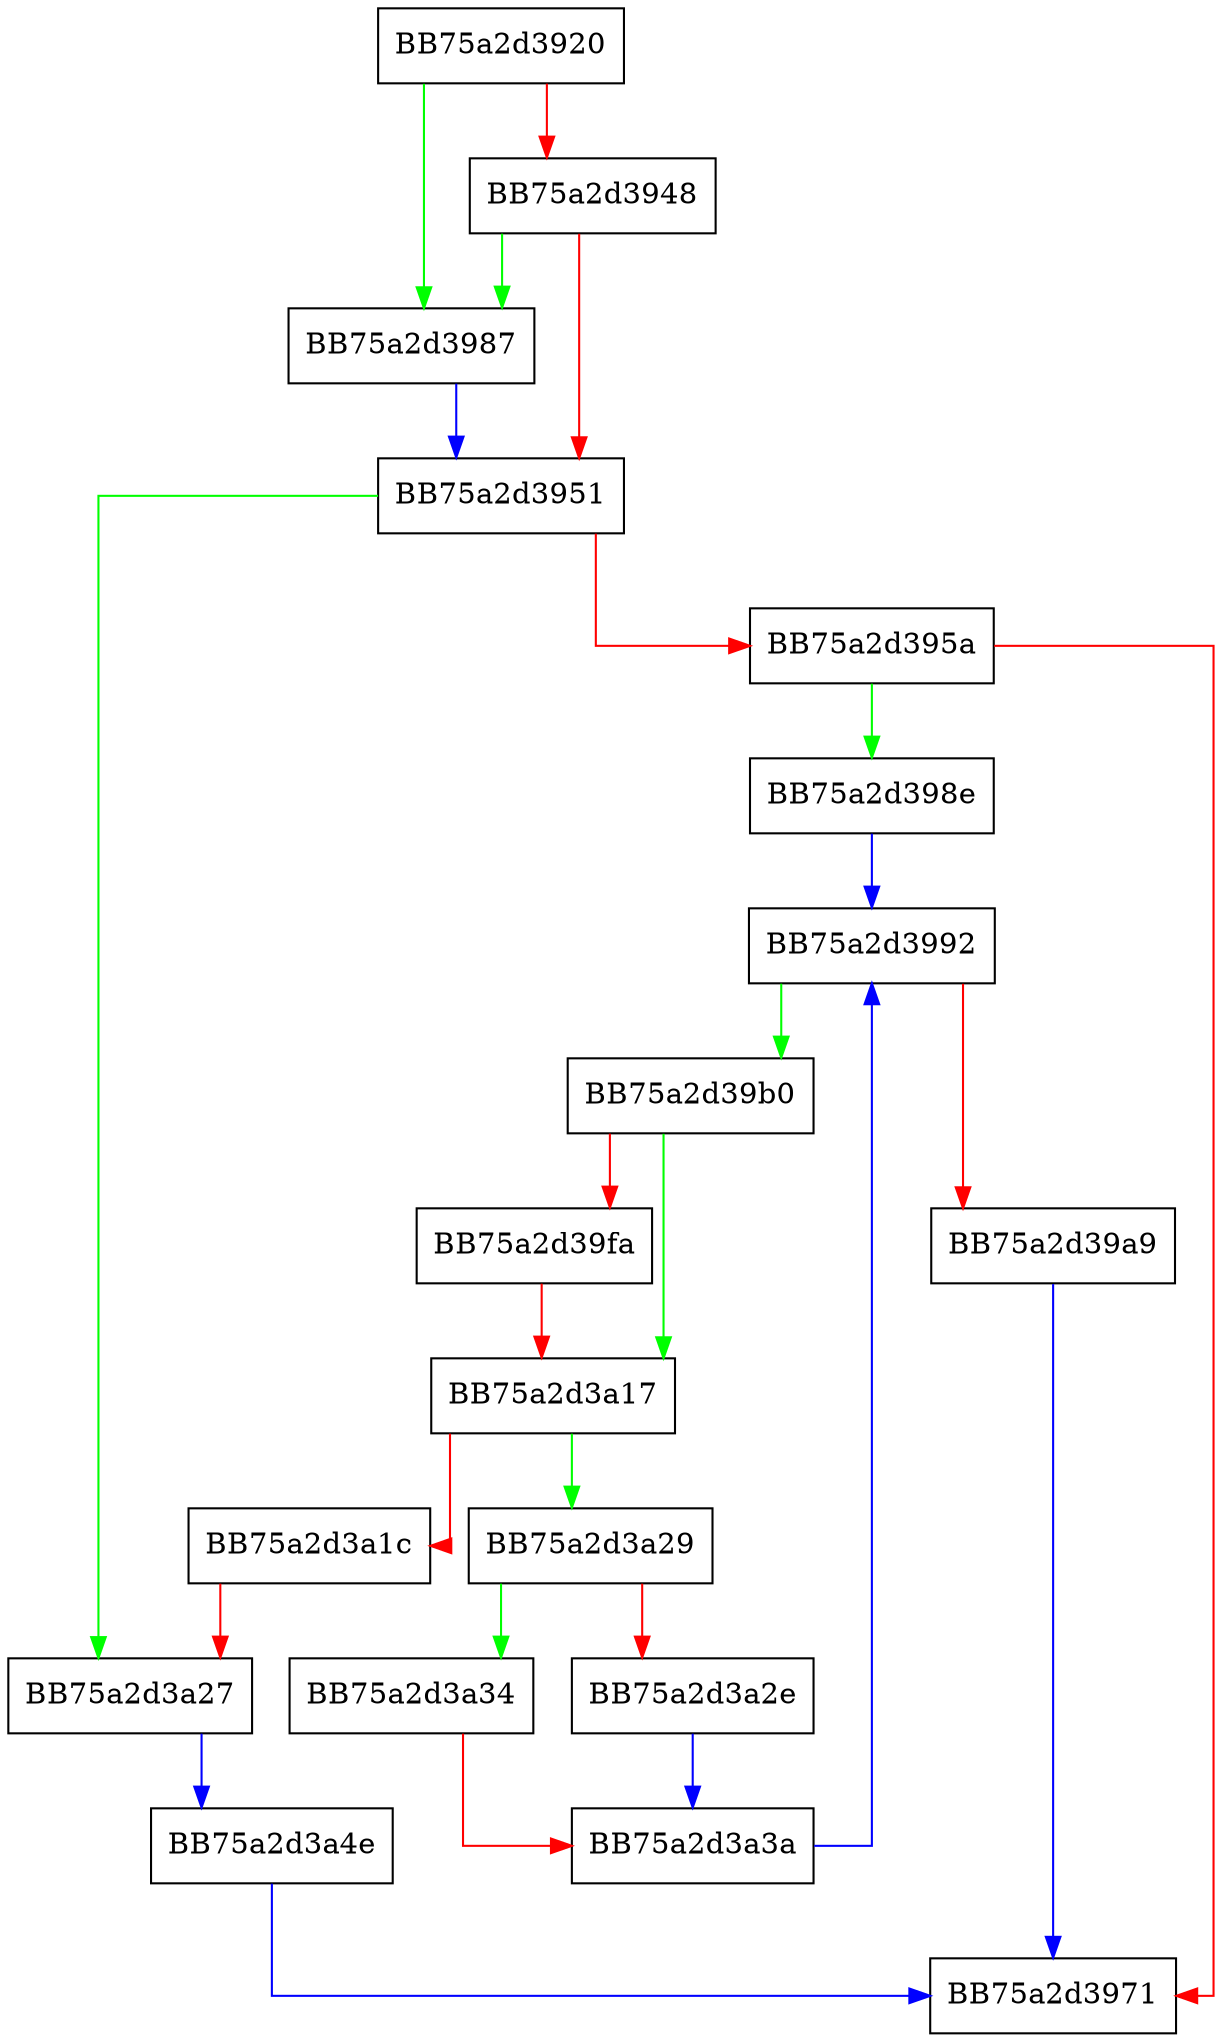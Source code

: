 digraph MpInitializeDefaultAttributes {
  node [shape="box"];
  graph [splines=ortho];
  BB75a2d3920 -> BB75a2d3987 [color="green"];
  BB75a2d3920 -> BB75a2d3948 [color="red"];
  BB75a2d3948 -> BB75a2d3987 [color="green"];
  BB75a2d3948 -> BB75a2d3951 [color="red"];
  BB75a2d3951 -> BB75a2d3a27 [color="green"];
  BB75a2d3951 -> BB75a2d395a [color="red"];
  BB75a2d395a -> BB75a2d398e [color="green"];
  BB75a2d395a -> BB75a2d3971 [color="red"];
  BB75a2d3987 -> BB75a2d3951 [color="blue"];
  BB75a2d398e -> BB75a2d3992 [color="blue"];
  BB75a2d3992 -> BB75a2d39b0 [color="green"];
  BB75a2d3992 -> BB75a2d39a9 [color="red"];
  BB75a2d39a9 -> BB75a2d3971 [color="blue"];
  BB75a2d39b0 -> BB75a2d3a17 [color="green"];
  BB75a2d39b0 -> BB75a2d39fa [color="red"];
  BB75a2d39fa -> BB75a2d3a17 [color="red"];
  BB75a2d3a17 -> BB75a2d3a29 [color="green"];
  BB75a2d3a17 -> BB75a2d3a1c [color="red"];
  BB75a2d3a1c -> BB75a2d3a27 [color="red"];
  BB75a2d3a27 -> BB75a2d3a4e [color="blue"];
  BB75a2d3a29 -> BB75a2d3a34 [color="green"];
  BB75a2d3a29 -> BB75a2d3a2e [color="red"];
  BB75a2d3a2e -> BB75a2d3a3a [color="blue"];
  BB75a2d3a34 -> BB75a2d3a3a [color="red"];
  BB75a2d3a3a -> BB75a2d3992 [color="blue"];
  BB75a2d3a4e -> BB75a2d3971 [color="blue"];
}